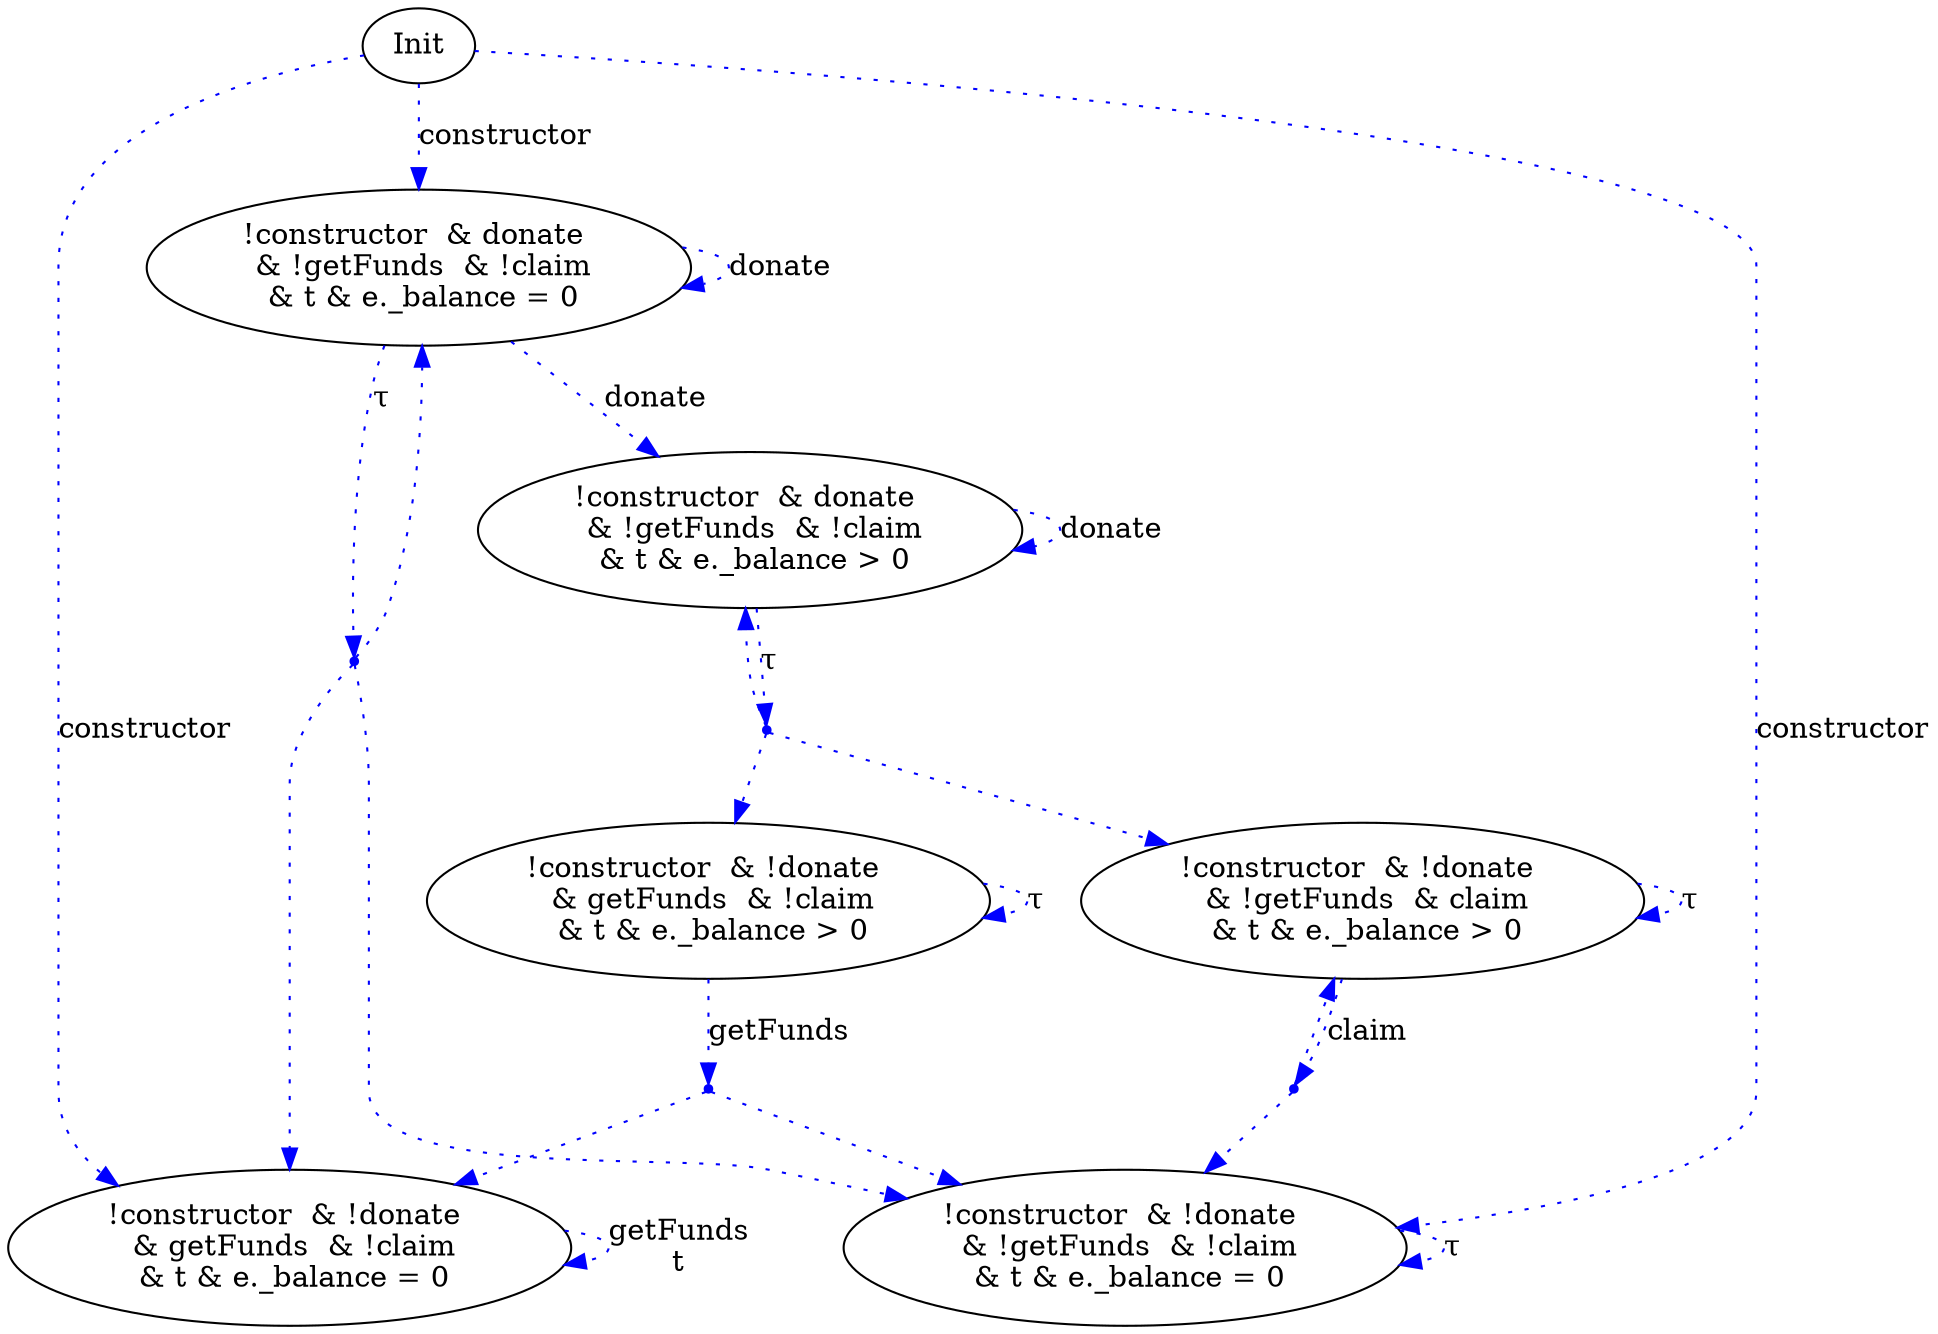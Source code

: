 digraph {

S00 [label="Init"]
S17 [label="!constructor  & !donate \n & !getFunds  & claim\n & t & e._balance > 0"]
S18 [label="!constructor  & !donate \n & getFunds  & !claim\n & t & e._balance > 0"]
S20 [label="!constructor  & donate \n & !getFunds  & !claim\n & t & e._balance > 0"]
S50 [label="!constructor  & !donate \n & getFunds  & !claim\n & t & e._balance = 0"]
S52 [label="!constructor  & donate \n & !getFunds  & !claim\n & t & e._balance = 0"]
S59 [label="!constructor  & !donate \n & !getFunds  & !claim\n & t & e._balance = 0"]

S20_τ [label="", shape="point", color="blue"]
S52_τ [label="", shape="point", color="blue"]
S17_claim [label="", shape="point", color="blue"]
S18_getFunds [label="", shape="point", color="blue"]

S20->S20 [label="donate", style="dotted", color="blue"]
S20->S20_τ [label="τ", style="dotted", color="blue"]
S20_τ->S20 [label="", style="dotted", color="blue"]
S20_τ->S18 [label="", style="dotted", color="blue"]
S20_τ->S17 [label="", style="dotted", color="blue"]
S52->S20 [label="donate", style="dotted", color="blue"]
S52->S52 [label="donate", style="dotted", color="blue"]
S52->S52_τ [label="τ", style="dotted", color="blue"]
S52_τ->S52 [label="", style="dotted", color="blue"]
S52_τ->S59 [label="", style="dotted", color="blue"]
S52_τ->S50 [label="", style="dotted", color="blue"]
S00->S52 [label="constructor", style="dotted", color="blue"]
S00->S59 [label="constructor", style="dotted", color="blue"]
S00->S50 [label="constructor", style="dotted", color="blue"]
S59->S59 [label="τ", style="dotted", color="blue"]
S17->S17_claim [label="claim", style="dotted", color="blue"]
S17_claim->S17 [label="", style="dotted", color="blue"]
S17_claim->S59 [label="", style="dotted", color="blue"]
S17->S17 [label="τ", style="dotted", color="blue"]
S18->S18 [label="τ", style="dotted", color="blue"]
S18->S18_getFunds [label="getFunds", style="dotted", color="blue"]
S18_getFunds->S50 [label="", style="dotted", color="blue"]
S18_getFunds->S59 [label="", style="dotted", color="blue"]
S50->S50 [label="getFunds\nt", style="dotted", color="blue"]
}